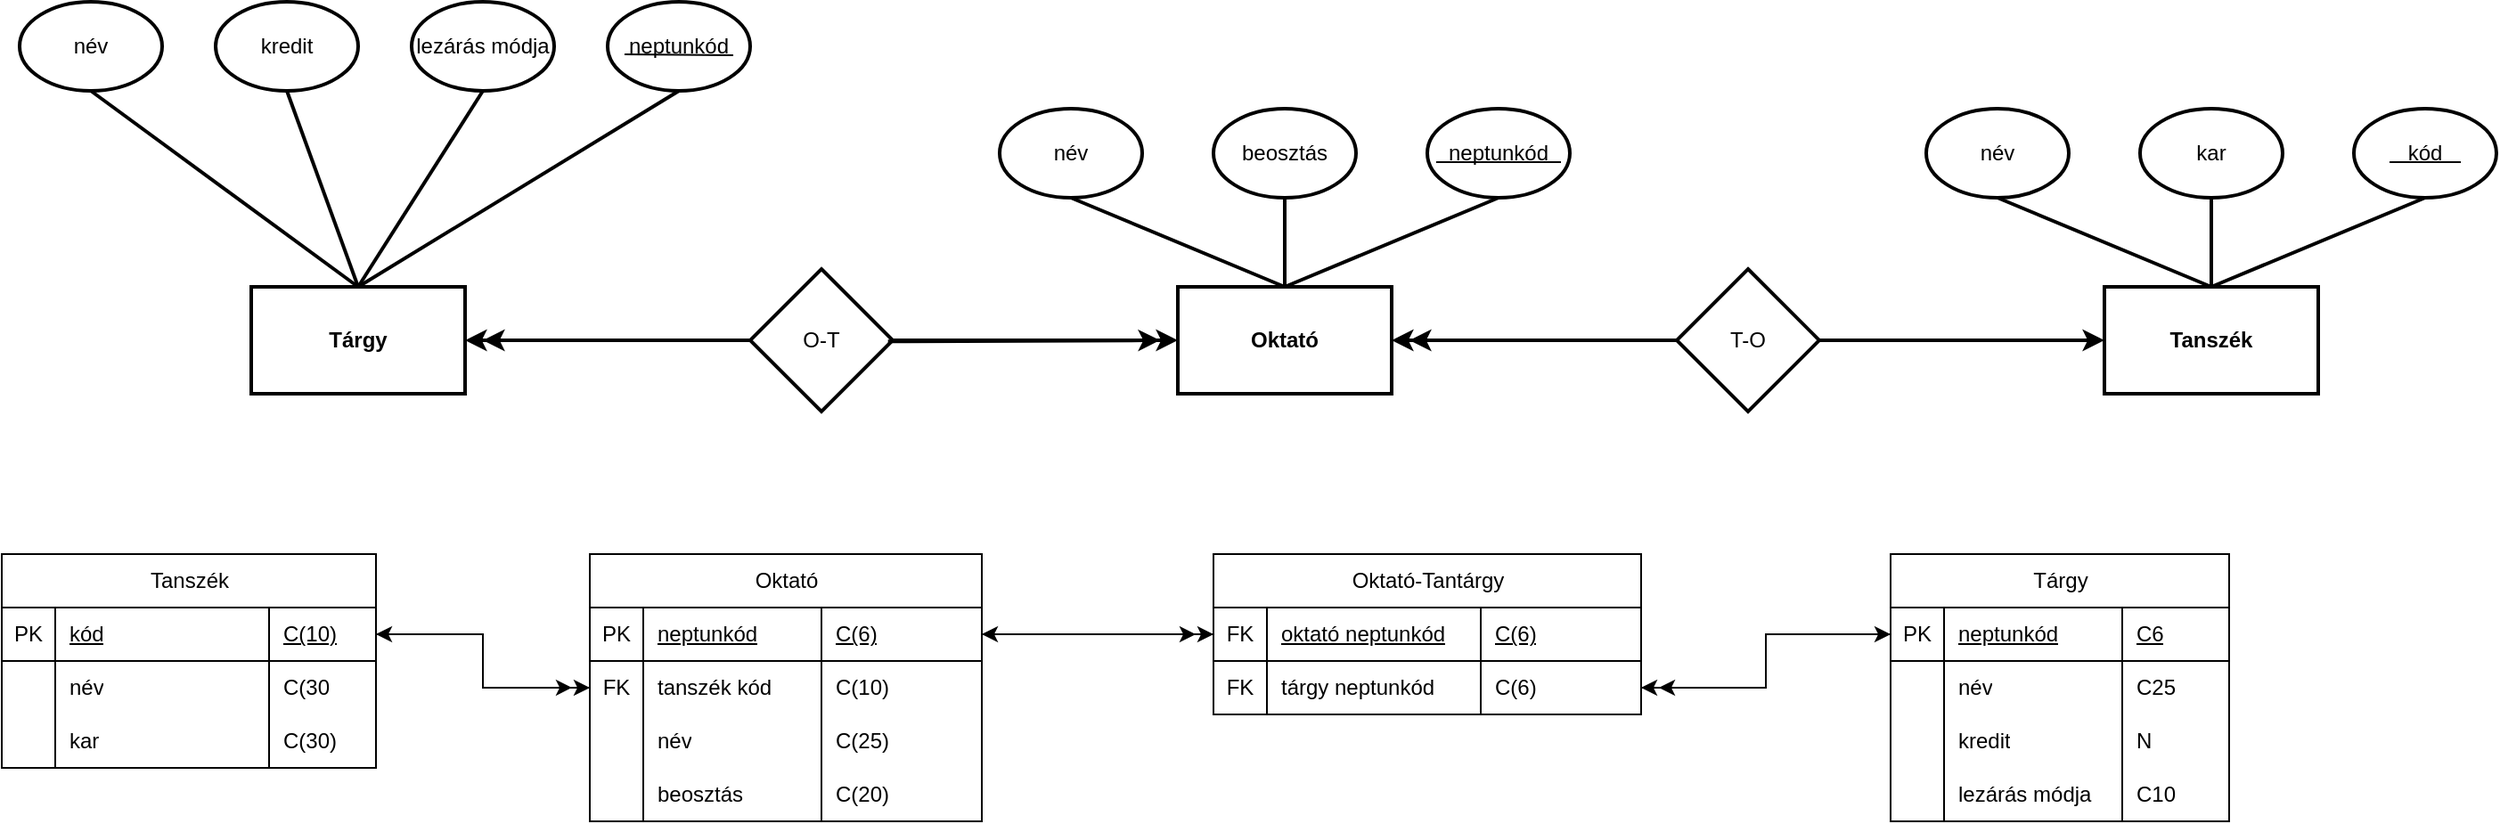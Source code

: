 <mxfile version="26.0.16">
  <diagram name="1 oldal" id="ZShEVYSggVwDgCzQGG8v">
    <mxGraphModel dx="1867" dy="733" grid="1" gridSize="10" guides="1" tooltips="1" connect="1" arrows="1" fold="1" page="1" pageScale="1" pageWidth="827" pageHeight="1169" math="0" shadow="0">
      <root>
        <mxCell id="0" />
        <mxCell id="1" parent="0" />
        <mxCell id="MUxJ0XAjLuJ8rZBi2vbJ-1" value="&lt;b&gt;Oktató&lt;/b&gt;" style="rounded=0;whiteSpace=wrap;html=1;strokeWidth=2;" parent="1" vertex="1">
          <mxGeometry x="340" y="260" width="120" height="60" as="geometry" />
        </mxCell>
        <mxCell id="MUxJ0XAjLuJ8rZBi2vbJ-2" value="név" style="ellipse;whiteSpace=wrap;html=1;strokeWidth=2;" parent="1" vertex="1">
          <mxGeometry x="240" y="160" width="80" height="50" as="geometry" />
        </mxCell>
        <mxCell id="MUxJ0XAjLuJ8rZBi2vbJ-3" value="beosztás" style="ellipse;whiteSpace=wrap;html=1;strokeWidth=2;" parent="1" vertex="1">
          <mxGeometry x="360" y="160" width="80" height="50" as="geometry" />
        </mxCell>
        <mxCell id="MUxJ0XAjLuJ8rZBi2vbJ-4" value="neptunkód" style="ellipse;whiteSpace=wrap;html=1;strokeWidth=2;" parent="1" vertex="1">
          <mxGeometry x="480" y="160" width="80" height="50" as="geometry" />
        </mxCell>
        <mxCell id="MUxJ0XAjLuJ8rZBi2vbJ-5" value="" style="endArrow=none;html=1;rounded=0;strokeWidth=2;exitX=0.5;exitY=1;exitDx=0;exitDy=0;entryX=0.5;entryY=0;entryDx=0;entryDy=0;" parent="1" source="MUxJ0XAjLuJ8rZBi2vbJ-2" target="MUxJ0XAjLuJ8rZBi2vbJ-1" edge="1">
          <mxGeometry width="50" height="50" relative="1" as="geometry">
            <mxPoint x="380" y="310" as="sourcePoint" />
            <mxPoint x="430" y="260" as="targetPoint" />
          </mxGeometry>
        </mxCell>
        <mxCell id="MUxJ0XAjLuJ8rZBi2vbJ-6" value="" style="endArrow=none;html=1;rounded=0;strokeWidth=2;exitX=0.5;exitY=1;exitDx=0;exitDy=0;entryX=0.5;entryY=0;entryDx=0;entryDy=0;" parent="1" source="MUxJ0XAjLuJ8rZBi2vbJ-3" target="MUxJ0XAjLuJ8rZBi2vbJ-1" edge="1">
          <mxGeometry width="50" height="50" relative="1" as="geometry">
            <mxPoint x="380" y="310" as="sourcePoint" />
            <mxPoint x="430" y="260" as="targetPoint" />
          </mxGeometry>
        </mxCell>
        <mxCell id="MUxJ0XAjLuJ8rZBi2vbJ-7" value="" style="endArrow=none;html=1;rounded=0;strokeWidth=2;entryX=0.5;entryY=1;entryDx=0;entryDy=0;exitX=0.5;exitY=0;exitDx=0;exitDy=0;" parent="1" source="MUxJ0XAjLuJ8rZBi2vbJ-1" target="MUxJ0XAjLuJ8rZBi2vbJ-4" edge="1">
          <mxGeometry width="50" height="50" relative="1" as="geometry">
            <mxPoint x="380" y="310" as="sourcePoint" />
            <mxPoint x="430" y="260" as="targetPoint" />
          </mxGeometry>
        </mxCell>
        <mxCell id="MUxJ0XAjLuJ8rZBi2vbJ-8" value="&lt;b&gt;Tanszék&lt;/b&gt;" style="rounded=0;whiteSpace=wrap;html=1;strokeWidth=2;" parent="1" vertex="1">
          <mxGeometry x="860" y="260" width="120" height="60" as="geometry" />
        </mxCell>
        <mxCell id="MUxJ0XAjLuJ8rZBi2vbJ-9" value="T-O" style="rhombus;whiteSpace=wrap;html=1;strokeWidth=2;" parent="1" vertex="1">
          <mxGeometry x="620" y="250" width="80" height="80" as="geometry" />
        </mxCell>
        <mxCell id="MUxJ0XAjLuJ8rZBi2vbJ-10" value="" style="endArrow=classic;html=1;rounded=0;strokeWidth=2;exitX=0;exitY=0.5;exitDx=0;exitDy=0;entryX=1;entryY=0.5;entryDx=0;entryDy=0;" parent="1" source="MUxJ0XAjLuJ8rZBi2vbJ-9" target="MUxJ0XAjLuJ8rZBi2vbJ-1" edge="1">
          <mxGeometry width="50" height="50" relative="1" as="geometry">
            <mxPoint x="580" y="240" as="sourcePoint" />
            <mxPoint x="630" y="190" as="targetPoint" />
          </mxGeometry>
        </mxCell>
        <mxCell id="MUxJ0XAjLuJ8rZBi2vbJ-12" value="" style="endArrow=classic;html=1;rounded=0;strokeWidth=2;exitX=1;exitY=0.5;exitDx=0;exitDy=0;entryX=0;entryY=0.5;entryDx=0;entryDy=0;" parent="1" source="MUxJ0XAjLuJ8rZBi2vbJ-9" target="MUxJ0XAjLuJ8rZBi2vbJ-8" edge="1">
          <mxGeometry width="50" height="50" relative="1" as="geometry">
            <mxPoint x="740" y="290" as="sourcePoint" />
            <mxPoint x="790" y="240" as="targetPoint" />
          </mxGeometry>
        </mxCell>
        <mxCell id="MUxJ0XAjLuJ8rZBi2vbJ-14" value="név" style="ellipse;whiteSpace=wrap;html=1;strokeWidth=2;" parent="1" vertex="1">
          <mxGeometry x="760" y="160" width="80" height="50" as="geometry" />
        </mxCell>
        <mxCell id="MUxJ0XAjLuJ8rZBi2vbJ-15" value="kód" style="ellipse;whiteSpace=wrap;html=1;strokeWidth=2;" parent="1" vertex="1">
          <mxGeometry x="1000" y="160" width="80" height="50" as="geometry" />
        </mxCell>
        <mxCell id="MUxJ0XAjLuJ8rZBi2vbJ-16" value="kar" style="ellipse;whiteSpace=wrap;html=1;strokeWidth=2;" parent="1" vertex="1">
          <mxGeometry x="880" y="160" width="80" height="50" as="geometry" />
        </mxCell>
        <mxCell id="MUxJ0XAjLuJ8rZBi2vbJ-17" value="" style="endArrow=none;html=1;rounded=0;strokeWidth=2;exitX=0.5;exitY=1;exitDx=0;exitDy=0;entryX=0.5;entryY=0;entryDx=0;entryDy=0;" parent="1" source="MUxJ0XAjLuJ8rZBi2vbJ-14" target="MUxJ0XAjLuJ8rZBi2vbJ-8" edge="1">
          <mxGeometry width="50" height="50" relative="1" as="geometry">
            <mxPoint x="810" y="330" as="sourcePoint" />
            <mxPoint x="860" y="280" as="targetPoint" />
          </mxGeometry>
        </mxCell>
        <mxCell id="MUxJ0XAjLuJ8rZBi2vbJ-18" value="" style="endArrow=none;html=1;rounded=0;strokeWidth=2;exitX=0.5;exitY=1;exitDx=0;exitDy=0;entryX=0.5;entryY=0;entryDx=0;entryDy=0;" parent="1" source="MUxJ0XAjLuJ8rZBi2vbJ-16" target="MUxJ0XAjLuJ8rZBi2vbJ-8" edge="1">
          <mxGeometry width="50" height="50" relative="1" as="geometry">
            <mxPoint x="810" y="330" as="sourcePoint" />
            <mxPoint x="860" y="280" as="targetPoint" />
          </mxGeometry>
        </mxCell>
        <mxCell id="MUxJ0XAjLuJ8rZBi2vbJ-19" value="" style="endArrow=none;html=1;rounded=0;strokeWidth=2;exitX=0.5;exitY=1;exitDx=0;exitDy=0;entryX=0.5;entryY=0;entryDx=0;entryDy=0;" parent="1" source="MUxJ0XAjLuJ8rZBi2vbJ-15" target="MUxJ0XAjLuJ8rZBi2vbJ-8" edge="1">
          <mxGeometry width="50" height="50" relative="1" as="geometry">
            <mxPoint x="810" y="330" as="sourcePoint" />
            <mxPoint x="860" y="280" as="targetPoint" />
          </mxGeometry>
        </mxCell>
        <mxCell id="MUxJ0XAjLuJ8rZBi2vbJ-20" value="" style="endArrow=none;html=1;rounded=0;strokeWidth=1;" parent="1" edge="1">
          <mxGeometry width="50" height="50" relative="1" as="geometry">
            <mxPoint x="485" y="190" as="sourcePoint" />
            <mxPoint x="555" y="190" as="targetPoint" />
          </mxGeometry>
        </mxCell>
        <mxCell id="MUxJ0XAjLuJ8rZBi2vbJ-21" value="" style="endArrow=none;html=1;rounded=0;" parent="1" edge="1">
          <mxGeometry width="50" height="50" relative="1" as="geometry">
            <mxPoint x="1020" y="190" as="sourcePoint" />
            <mxPoint x="1060" y="190" as="targetPoint" />
            <Array as="points">
              <mxPoint x="1040" y="190" />
            </Array>
          </mxGeometry>
        </mxCell>
        <mxCell id="MUxJ0XAjLuJ8rZBi2vbJ-22" value="&lt;b&gt;Tárgy&lt;/b&gt;" style="rounded=0;whiteSpace=wrap;html=1;strokeWidth=2;" parent="1" vertex="1">
          <mxGeometry x="-180" y="260" width="120" height="60" as="geometry" />
        </mxCell>
        <mxCell id="MUxJ0XAjLuJ8rZBi2vbJ-23" value="O-T" style="rhombus;whiteSpace=wrap;html=1;strokeWidth=2;" parent="1" vertex="1">
          <mxGeometry x="100" y="250" width="80" height="80" as="geometry" />
        </mxCell>
        <mxCell id="MUxJ0XAjLuJ8rZBi2vbJ-24" value="" style="endArrow=classic;html=1;rounded=0;strokeWidth=2;entryX=0;entryY=0.5;entryDx=0;entryDy=0;" parent="1" target="MUxJ0XAjLuJ8rZBi2vbJ-1" edge="1">
          <mxGeometry width="50" height="50" relative="1" as="geometry">
            <mxPoint x="180" y="290" as="sourcePoint" />
            <mxPoint x="160" y="240" as="targetPoint" />
          </mxGeometry>
        </mxCell>
        <mxCell id="MUxJ0XAjLuJ8rZBi2vbJ-25" value="" style="endArrow=classic;html=1;rounded=0;strokeWidth=2;entryX=1;entryY=0.5;entryDx=0;entryDy=0;" parent="1" target="MUxJ0XAjLuJ8rZBi2vbJ-22" edge="1">
          <mxGeometry width="50" height="50" relative="1" as="geometry">
            <mxPoint x="100" y="290" as="sourcePoint" />
            <mxPoint x="160" y="240" as="targetPoint" />
          </mxGeometry>
        </mxCell>
        <mxCell id="MUxJ0XAjLuJ8rZBi2vbJ-26" value="" style="endArrow=classic;html=1;rounded=0;strokeWidth=2;" parent="1" edge="1">
          <mxGeometry width="50" height="50" relative="1" as="geometry">
            <mxPoint x="100" y="290" as="sourcePoint" />
            <mxPoint x="-50" y="290" as="targetPoint" />
          </mxGeometry>
        </mxCell>
        <mxCell id="MUxJ0XAjLuJ8rZBi2vbJ-27" value="kredit" style="ellipse;whiteSpace=wrap;html=1;strokeWidth=2;" parent="1" vertex="1">
          <mxGeometry x="-200" y="100" width="80" height="50" as="geometry" />
        </mxCell>
        <mxCell id="MUxJ0XAjLuJ8rZBi2vbJ-28" value="lezárás módja" style="ellipse;whiteSpace=wrap;html=1;strokeWidth=2;" parent="1" vertex="1">
          <mxGeometry x="-90" y="100" width="80" height="50" as="geometry" />
        </mxCell>
        <mxCell id="MUxJ0XAjLuJ8rZBi2vbJ-29" value="neptunkód" style="ellipse;whiteSpace=wrap;html=1;strokeWidth=2;" parent="1" vertex="1">
          <mxGeometry x="20" y="100" width="80" height="50" as="geometry" />
        </mxCell>
        <mxCell id="MUxJ0XAjLuJ8rZBi2vbJ-30" value="név" style="ellipse;whiteSpace=wrap;html=1;strokeWidth=2;" parent="1" vertex="1">
          <mxGeometry x="-310" y="100" width="80" height="50" as="geometry" />
        </mxCell>
        <mxCell id="MUxJ0XAjLuJ8rZBi2vbJ-31" value="" style="endArrow=none;html=1;rounded=0;strokeWidth=2;exitX=0.5;exitY=1;exitDx=0;exitDy=0;entryX=0.5;entryY=0;entryDx=0;entryDy=0;" parent="1" source="MUxJ0XAjLuJ8rZBi2vbJ-30" target="MUxJ0XAjLuJ8rZBi2vbJ-22" edge="1">
          <mxGeometry width="50" height="50" relative="1" as="geometry">
            <mxPoint x="-80" y="210" as="sourcePoint" />
            <mxPoint x="-30" y="160" as="targetPoint" />
          </mxGeometry>
        </mxCell>
        <mxCell id="MUxJ0XAjLuJ8rZBi2vbJ-32" value="" style="endArrow=none;html=1;rounded=0;exitX=0.5;exitY=1;exitDx=0;exitDy=0;entryX=0.5;entryY=0;entryDx=0;entryDy=0;strokeWidth=2;" parent="1" source="MUxJ0XAjLuJ8rZBi2vbJ-27" target="MUxJ0XAjLuJ8rZBi2vbJ-22" edge="1">
          <mxGeometry width="50" height="50" relative="1" as="geometry">
            <mxPoint x="-80" y="210" as="sourcePoint" />
            <mxPoint x="-30" y="160" as="targetPoint" />
          </mxGeometry>
        </mxCell>
        <mxCell id="MUxJ0XAjLuJ8rZBi2vbJ-33" value="" style="endArrow=none;html=1;rounded=0;strokeWidth=2;entryX=0.5;entryY=1;entryDx=0;entryDy=0;exitX=0.5;exitY=0;exitDx=0;exitDy=0;" parent="1" source="MUxJ0XAjLuJ8rZBi2vbJ-22" target="MUxJ0XAjLuJ8rZBi2vbJ-28" edge="1">
          <mxGeometry width="50" height="50" relative="1" as="geometry">
            <mxPoint x="-80" y="210" as="sourcePoint" />
            <mxPoint x="-30" y="160" as="targetPoint" />
          </mxGeometry>
        </mxCell>
        <mxCell id="MUxJ0XAjLuJ8rZBi2vbJ-34" value="" style="endArrow=none;html=1;rounded=0;strokeWidth=2;entryX=0.5;entryY=1;entryDx=0;entryDy=0;exitX=0.5;exitY=0;exitDx=0;exitDy=0;" parent="1" source="MUxJ0XAjLuJ8rZBi2vbJ-22" target="MUxJ0XAjLuJ8rZBi2vbJ-29" edge="1">
          <mxGeometry width="50" height="50" relative="1" as="geometry">
            <mxPoint x="-80" y="210" as="sourcePoint" />
            <mxPoint x="-30" y="160" as="targetPoint" />
          </mxGeometry>
        </mxCell>
        <mxCell id="MUxJ0XAjLuJ8rZBi2vbJ-35" value="" style="endArrow=none;html=1;rounded=0;exitX=0.05;exitY=0.59;exitDx=0;exitDy=0;exitPerimeter=0;" parent="1" edge="1">
          <mxGeometry width="50" height="50" relative="1" as="geometry">
            <mxPoint x="29.5" y="129.5" as="sourcePoint" />
            <mxPoint x="90.5" y="130" as="targetPoint" />
          </mxGeometry>
        </mxCell>
        <mxCell id="MUxJ0XAjLuJ8rZBi2vbJ-36" value="" style="endArrow=classic;html=1;rounded=0;strokeWidth=2;exitX=0;exitY=0.5;exitDx=0;exitDy=0;" parent="1" source="MUxJ0XAjLuJ8rZBi2vbJ-9" edge="1">
          <mxGeometry width="50" height="50" relative="1" as="geometry">
            <mxPoint x="650" y="310" as="sourcePoint" />
            <mxPoint x="470" y="290" as="targetPoint" />
          </mxGeometry>
        </mxCell>
        <mxCell id="MUxJ0XAjLuJ8rZBi2vbJ-37" value="" style="endArrow=classic;html=1;rounded=0;strokeWidth=2;exitX=0.967;exitY=0.508;exitDx=0;exitDy=0;exitPerimeter=0;" parent="1" source="MUxJ0XAjLuJ8rZBi2vbJ-23" edge="1">
          <mxGeometry width="50" height="50" relative="1" as="geometry">
            <mxPoint x="220" y="310" as="sourcePoint" />
            <mxPoint x="330" y="290" as="targetPoint" />
          </mxGeometry>
        </mxCell>
        <mxCell id="YpFzY2WpVBbdypFMhKfj-68" value="&lt;span style=&quot;font-weight: normal;&quot;&gt;Tárgy&lt;/span&gt;" style="shape=table;startSize=30;container=1;collapsible=1;childLayout=tableLayout;fixedRows=1;rowLines=0;fontStyle=1;align=center;resizeLast=1;html=1;resizeLastRow=0;treeFolding=0;right=1;absoluteArcSize=0;labelBorderColor=none;strokeWidth=1;" vertex="1" parent="1">
          <mxGeometry x="740" y="410" width="190" height="150" as="geometry" />
        </mxCell>
        <mxCell id="YpFzY2WpVBbdypFMhKfj-69" value="" style="shape=tableRow;horizontal=0;startSize=0;swimlaneHead=0;swimlaneBody=0;fillColor=none;collapsible=0;dropTarget=0;points=[[0,0.5],[1,0.5]];portConstraint=eastwest;top=0;left=0;right=0;bottom=1;labelBorderColor=none;" vertex="1" parent="YpFzY2WpVBbdypFMhKfj-68">
          <mxGeometry y="30" width="190" height="30" as="geometry" />
        </mxCell>
        <mxCell id="YpFzY2WpVBbdypFMhKfj-70" value="&lt;span style=&quot;font-weight: normal;&quot;&gt;PK&lt;/span&gt;" style="shape=partialRectangle;connectable=0;fillColor=none;top=0;left=0;bottom=0;right=0;fontStyle=1;overflow=hidden;whiteSpace=wrap;html=1;labelBorderColor=none;" vertex="1" parent="YpFzY2WpVBbdypFMhKfj-69">
          <mxGeometry width="30" height="30" as="geometry">
            <mxRectangle width="30" height="30" as="alternateBounds" />
          </mxGeometry>
        </mxCell>
        <mxCell id="YpFzY2WpVBbdypFMhKfj-71" value="&lt;span style=&quot;font-weight: normal;&quot;&gt;neptunkód&lt;/span&gt;" style="shape=partialRectangle;connectable=0;fillColor=none;top=0;left=0;bottom=0;right=0;align=left;spacingLeft=6;fontStyle=5;overflow=hidden;whiteSpace=wrap;html=1;labelBorderColor=none;" vertex="1" parent="YpFzY2WpVBbdypFMhKfj-69">
          <mxGeometry x="30" width="100" height="30" as="geometry">
            <mxRectangle width="100" height="30" as="alternateBounds" />
          </mxGeometry>
        </mxCell>
        <mxCell id="YpFzY2WpVBbdypFMhKfj-175" value="&lt;span style=&quot;font-weight: normal;&quot;&gt;C6&lt;/span&gt;" style="shape=partialRectangle;connectable=0;fillColor=none;top=0;left=0;bottom=0;right=0;align=left;spacingLeft=6;fontStyle=5;overflow=hidden;whiteSpace=wrap;html=1;labelBorderColor=none;" vertex="1" parent="YpFzY2WpVBbdypFMhKfj-69">
          <mxGeometry x="130" width="60" height="30" as="geometry">
            <mxRectangle width="60" height="30" as="alternateBounds" />
          </mxGeometry>
        </mxCell>
        <mxCell id="YpFzY2WpVBbdypFMhKfj-72" value="" style="shape=tableRow;horizontal=0;startSize=0;swimlaneHead=0;swimlaneBody=0;fillColor=none;collapsible=0;dropTarget=0;points=[[0,0.5],[1,0.5]];portConstraint=eastwest;top=0;left=0;right=0;bottom=0;rounded=1;labelBorderColor=none;" vertex="1" parent="YpFzY2WpVBbdypFMhKfj-68">
          <mxGeometry y="60" width="190" height="30" as="geometry" />
        </mxCell>
        <mxCell id="YpFzY2WpVBbdypFMhKfj-73" value="" style="shape=partialRectangle;connectable=0;fillColor=none;top=0;left=0;bottom=0;right=0;editable=1;overflow=hidden;whiteSpace=wrap;html=1;labelBorderColor=none;" vertex="1" parent="YpFzY2WpVBbdypFMhKfj-72">
          <mxGeometry width="30" height="30" as="geometry">
            <mxRectangle width="30" height="30" as="alternateBounds" />
          </mxGeometry>
        </mxCell>
        <mxCell id="YpFzY2WpVBbdypFMhKfj-74" value="név" style="shape=partialRectangle;connectable=0;fillColor=none;top=0;left=0;bottom=0;right=0;align=left;spacingLeft=6;overflow=hidden;whiteSpace=wrap;html=1;labelBorderColor=none;" vertex="1" parent="YpFzY2WpVBbdypFMhKfj-72">
          <mxGeometry x="30" width="100" height="30" as="geometry">
            <mxRectangle width="100" height="30" as="alternateBounds" />
          </mxGeometry>
        </mxCell>
        <mxCell id="YpFzY2WpVBbdypFMhKfj-176" value="C25" style="shape=partialRectangle;connectable=0;fillColor=none;top=0;left=0;bottom=0;right=0;align=left;spacingLeft=6;overflow=hidden;whiteSpace=wrap;html=1;labelBorderColor=none;" vertex="1" parent="YpFzY2WpVBbdypFMhKfj-72">
          <mxGeometry x="130" width="60" height="30" as="geometry">
            <mxRectangle width="60" height="30" as="alternateBounds" />
          </mxGeometry>
        </mxCell>
        <mxCell id="YpFzY2WpVBbdypFMhKfj-75" value="" style="shape=tableRow;horizontal=0;startSize=0;swimlaneHead=0;swimlaneBody=0;fillColor=none;collapsible=0;dropTarget=0;points=[[0,0.5],[1,0.5]];portConstraint=eastwest;top=0;left=0;right=0;bottom=0;labelBorderColor=none;" vertex="1" parent="YpFzY2WpVBbdypFMhKfj-68">
          <mxGeometry y="90" width="190" height="30" as="geometry" />
        </mxCell>
        <mxCell id="YpFzY2WpVBbdypFMhKfj-76" value="" style="shape=partialRectangle;connectable=0;fillColor=none;top=0;left=0;bottom=0;right=0;editable=1;overflow=hidden;whiteSpace=wrap;html=1;labelBorderColor=none;" vertex="1" parent="YpFzY2WpVBbdypFMhKfj-75">
          <mxGeometry width="30" height="30" as="geometry">
            <mxRectangle width="30" height="30" as="alternateBounds" />
          </mxGeometry>
        </mxCell>
        <mxCell id="YpFzY2WpVBbdypFMhKfj-77" value="kredit" style="shape=partialRectangle;connectable=0;fillColor=none;top=0;left=0;bottom=0;right=0;align=left;spacingLeft=6;overflow=hidden;whiteSpace=wrap;html=1;labelBorderColor=none;" vertex="1" parent="YpFzY2WpVBbdypFMhKfj-75">
          <mxGeometry x="30" width="100" height="30" as="geometry">
            <mxRectangle width="100" height="30" as="alternateBounds" />
          </mxGeometry>
        </mxCell>
        <mxCell id="YpFzY2WpVBbdypFMhKfj-177" value="N" style="shape=partialRectangle;connectable=0;fillColor=none;top=0;left=0;bottom=0;right=0;align=left;spacingLeft=6;overflow=hidden;whiteSpace=wrap;html=1;labelBorderColor=none;" vertex="1" parent="YpFzY2WpVBbdypFMhKfj-75">
          <mxGeometry x="130" width="60" height="30" as="geometry">
            <mxRectangle width="60" height="30" as="alternateBounds" />
          </mxGeometry>
        </mxCell>
        <mxCell id="YpFzY2WpVBbdypFMhKfj-78" value="" style="shape=tableRow;horizontal=0;startSize=0;swimlaneHead=0;swimlaneBody=0;fillColor=none;collapsible=0;dropTarget=0;points=[[0,0.5],[1,0.5]];portConstraint=eastwest;top=0;left=0;right=0;bottom=0;labelBorderColor=none;" vertex="1" parent="YpFzY2WpVBbdypFMhKfj-68">
          <mxGeometry y="120" width="190" height="30" as="geometry" />
        </mxCell>
        <mxCell id="YpFzY2WpVBbdypFMhKfj-79" value="" style="shape=partialRectangle;connectable=0;fillColor=none;top=0;left=0;bottom=0;right=0;editable=1;overflow=hidden;whiteSpace=wrap;html=1;labelBorderColor=none;" vertex="1" parent="YpFzY2WpVBbdypFMhKfj-78">
          <mxGeometry width="30" height="30" as="geometry">
            <mxRectangle width="30" height="30" as="alternateBounds" />
          </mxGeometry>
        </mxCell>
        <mxCell id="YpFzY2WpVBbdypFMhKfj-80" value="lezárás módja" style="shape=partialRectangle;connectable=0;fillColor=none;top=0;left=0;bottom=0;right=0;align=left;spacingLeft=6;overflow=hidden;whiteSpace=wrap;html=1;labelBorderColor=none;" vertex="1" parent="YpFzY2WpVBbdypFMhKfj-78">
          <mxGeometry x="30" width="100" height="30" as="geometry">
            <mxRectangle width="100" height="30" as="alternateBounds" />
          </mxGeometry>
        </mxCell>
        <mxCell id="YpFzY2WpVBbdypFMhKfj-178" value="C10" style="shape=partialRectangle;connectable=0;fillColor=none;top=0;left=0;bottom=0;right=0;align=left;spacingLeft=6;overflow=hidden;whiteSpace=wrap;html=1;labelBorderColor=none;" vertex="1" parent="YpFzY2WpVBbdypFMhKfj-78">
          <mxGeometry x="130" width="60" height="30" as="geometry">
            <mxRectangle width="60" height="30" as="alternateBounds" />
          </mxGeometry>
        </mxCell>
        <mxCell id="YpFzY2WpVBbdypFMhKfj-135" value="&lt;span style=&quot;font-weight: normal;&quot;&gt;Tanszék&lt;/span&gt;" style="shape=table;startSize=30;container=1;collapsible=1;childLayout=tableLayout;fixedRows=1;rowLines=0;fontStyle=1;align=center;resizeLast=1;html=1;strokeColor=default;verticalAlign=middle;fontFamily=Helvetica;fontSize=12;fontColor=default;fillColor=default;strokeWidth=1;" vertex="1" parent="1">
          <mxGeometry x="-320" y="410" width="210" height="120" as="geometry" />
        </mxCell>
        <mxCell id="YpFzY2WpVBbdypFMhKfj-136" value="" style="shape=tableRow;horizontal=0;startSize=0;swimlaneHead=0;swimlaneBody=0;fillColor=none;collapsible=0;dropTarget=0;points=[[0,0.5],[1,0.5]];portConstraint=eastwest;top=0;left=0;right=0;bottom=1;strokeColor=default;align=center;verticalAlign=middle;fontFamily=Helvetica;fontSize=12;fontColor=default;fontStyle=1;" vertex="1" parent="YpFzY2WpVBbdypFMhKfj-135">
          <mxGeometry y="30" width="210" height="30" as="geometry" />
        </mxCell>
        <mxCell id="YpFzY2WpVBbdypFMhKfj-137" value="&lt;span style=&quot;font-weight: normal;&quot;&gt;PK&lt;/span&gt;" style="shape=partialRectangle;connectable=0;fillColor=none;top=0;left=0;bottom=0;right=0;fontStyle=1;overflow=hidden;whiteSpace=wrap;html=1;strokeColor=default;align=center;verticalAlign=middle;fontFamily=Helvetica;fontSize=12;fontColor=default;" vertex="1" parent="YpFzY2WpVBbdypFMhKfj-136">
          <mxGeometry width="30" height="30" as="geometry">
            <mxRectangle width="30" height="30" as="alternateBounds" />
          </mxGeometry>
        </mxCell>
        <mxCell id="YpFzY2WpVBbdypFMhKfj-138" value="&lt;span style=&quot;font-weight: normal;&quot;&gt;kód&lt;/span&gt;" style="shape=partialRectangle;connectable=0;fillColor=none;top=0;left=0;bottom=0;right=0;align=left;spacingLeft=6;fontStyle=5;overflow=hidden;whiteSpace=wrap;html=1;strokeColor=default;verticalAlign=middle;fontFamily=Helvetica;fontSize=12;fontColor=default;" vertex="1" parent="YpFzY2WpVBbdypFMhKfj-136">
          <mxGeometry x="30" width="120" height="30" as="geometry">
            <mxRectangle width="120" height="30" as="alternateBounds" />
          </mxGeometry>
        </mxCell>
        <mxCell id="YpFzY2WpVBbdypFMhKfj-187" value="&lt;span style=&quot;font-weight: normal;&quot;&gt;C(10)&lt;/span&gt;" style="shape=partialRectangle;connectable=0;fillColor=none;top=0;left=0;bottom=0;right=0;align=left;spacingLeft=6;fontStyle=5;overflow=hidden;whiteSpace=wrap;html=1;strokeColor=default;verticalAlign=middle;fontFamily=Helvetica;fontSize=12;fontColor=default;" vertex="1" parent="YpFzY2WpVBbdypFMhKfj-136">
          <mxGeometry x="150" width="60" height="30" as="geometry">
            <mxRectangle width="60" height="30" as="alternateBounds" />
          </mxGeometry>
        </mxCell>
        <mxCell id="YpFzY2WpVBbdypFMhKfj-139" value="" style="shape=tableRow;horizontal=0;startSize=0;swimlaneHead=0;swimlaneBody=0;fillColor=none;collapsible=0;dropTarget=0;points=[[0,0.5],[1,0.5]];portConstraint=eastwest;top=0;left=0;right=0;bottom=0;strokeColor=default;align=center;verticalAlign=middle;fontFamily=Helvetica;fontSize=12;fontColor=default;fontStyle=1;" vertex="1" parent="YpFzY2WpVBbdypFMhKfj-135">
          <mxGeometry y="60" width="210" height="30" as="geometry" />
        </mxCell>
        <mxCell id="YpFzY2WpVBbdypFMhKfj-140" value="" style="shape=partialRectangle;connectable=0;fillColor=none;top=0;left=0;bottom=0;right=0;editable=1;overflow=hidden;whiteSpace=wrap;html=1;strokeColor=default;align=center;verticalAlign=middle;fontFamily=Helvetica;fontSize=12;fontColor=default;fontStyle=1;" vertex="1" parent="YpFzY2WpVBbdypFMhKfj-139">
          <mxGeometry width="30" height="30" as="geometry">
            <mxRectangle width="30" height="30" as="alternateBounds" />
          </mxGeometry>
        </mxCell>
        <mxCell id="YpFzY2WpVBbdypFMhKfj-141" value="&lt;span style=&quot;font-weight: 400;&quot;&gt;név&lt;/span&gt;" style="shape=partialRectangle;connectable=0;fillColor=none;top=0;left=0;bottom=0;right=0;align=left;spacingLeft=6;overflow=hidden;whiteSpace=wrap;html=1;strokeColor=default;verticalAlign=middle;fontFamily=Helvetica;fontSize=12;fontColor=default;fontStyle=1;" vertex="1" parent="YpFzY2WpVBbdypFMhKfj-139">
          <mxGeometry x="30" width="120" height="30" as="geometry">
            <mxRectangle width="120" height="30" as="alternateBounds" />
          </mxGeometry>
        </mxCell>
        <mxCell id="YpFzY2WpVBbdypFMhKfj-188" value="&lt;span style=&quot;font-weight: normal;&quot;&gt;C(30&lt;/span&gt;" style="shape=partialRectangle;connectable=0;fillColor=none;top=0;left=0;bottom=0;right=0;align=left;spacingLeft=6;overflow=hidden;whiteSpace=wrap;html=1;strokeColor=default;verticalAlign=middle;fontFamily=Helvetica;fontSize=12;fontColor=default;fontStyle=1;" vertex="1" parent="YpFzY2WpVBbdypFMhKfj-139">
          <mxGeometry x="150" width="60" height="30" as="geometry">
            <mxRectangle width="60" height="30" as="alternateBounds" />
          </mxGeometry>
        </mxCell>
        <mxCell id="YpFzY2WpVBbdypFMhKfj-203" style="shape=tableRow;horizontal=0;startSize=0;swimlaneHead=0;swimlaneBody=0;fillColor=none;collapsible=0;dropTarget=0;points=[[0,0.5],[1,0.5]];portConstraint=eastwest;top=0;left=0;right=0;bottom=0;strokeColor=default;align=center;verticalAlign=middle;fontFamily=Helvetica;fontSize=12;fontColor=default;fontStyle=1;" vertex="1" parent="YpFzY2WpVBbdypFMhKfj-135">
          <mxGeometry y="90" width="210" height="30" as="geometry" />
        </mxCell>
        <mxCell id="YpFzY2WpVBbdypFMhKfj-204" style="shape=partialRectangle;connectable=0;fillColor=none;top=0;left=0;bottom=0;right=0;editable=1;overflow=hidden;whiteSpace=wrap;html=1;strokeColor=default;align=center;verticalAlign=middle;fontFamily=Helvetica;fontSize=12;fontColor=default;fontStyle=1;" vertex="1" parent="YpFzY2WpVBbdypFMhKfj-203">
          <mxGeometry width="30" height="30" as="geometry">
            <mxRectangle width="30" height="30" as="alternateBounds" />
          </mxGeometry>
        </mxCell>
        <mxCell id="YpFzY2WpVBbdypFMhKfj-205" value="&lt;span style=&quot;font-weight: normal;&quot;&gt;kar&lt;/span&gt;" style="shape=partialRectangle;connectable=0;fillColor=none;top=0;left=0;bottom=0;right=0;align=left;spacingLeft=6;overflow=hidden;whiteSpace=wrap;html=1;strokeColor=default;verticalAlign=middle;fontFamily=Helvetica;fontSize=12;fontColor=default;fontStyle=1;" vertex="1" parent="YpFzY2WpVBbdypFMhKfj-203">
          <mxGeometry x="30" width="120" height="30" as="geometry">
            <mxRectangle width="120" height="30" as="alternateBounds" />
          </mxGeometry>
        </mxCell>
        <mxCell id="YpFzY2WpVBbdypFMhKfj-206" value="&lt;span style=&quot;font-weight: 400;&quot;&gt;C(30)&lt;/span&gt;" style="shape=partialRectangle;connectable=0;fillColor=none;top=0;left=0;bottom=0;right=0;align=left;spacingLeft=6;overflow=hidden;whiteSpace=wrap;html=1;strokeColor=default;verticalAlign=middle;fontFamily=Helvetica;fontSize=12;fontColor=default;fontStyle=1;" vertex="1" parent="YpFzY2WpVBbdypFMhKfj-203">
          <mxGeometry x="150" width="60" height="30" as="geometry">
            <mxRectangle width="60" height="30" as="alternateBounds" />
          </mxGeometry>
        </mxCell>
        <mxCell id="YpFzY2WpVBbdypFMhKfj-148" value="&lt;span style=&quot;font-weight: normal;&quot;&gt;Oktató-Tantárgy&lt;/span&gt;" style="shape=table;startSize=30;container=1;collapsible=1;childLayout=tableLayout;fixedRows=1;rowLines=0;fontStyle=1;align=center;resizeLast=1;html=1;strokeColor=default;verticalAlign=middle;fontFamily=Helvetica;fontSize=12;fontColor=default;fillColor=default;strokeWidth=1;" vertex="1" parent="1">
          <mxGeometry x="360" y="410" width="240" height="90" as="geometry" />
        </mxCell>
        <mxCell id="YpFzY2WpVBbdypFMhKfj-149" value="" style="shape=tableRow;horizontal=0;startSize=0;swimlaneHead=0;swimlaneBody=0;fillColor=none;collapsible=0;dropTarget=0;points=[[0,0.5],[1,0.5]];portConstraint=eastwest;top=0;left=0;right=0;bottom=1;strokeColor=default;align=center;verticalAlign=middle;fontFamily=Helvetica;fontSize=12;fontColor=default;fontStyle=1;" vertex="1" parent="YpFzY2WpVBbdypFMhKfj-148">
          <mxGeometry y="30" width="240" height="30" as="geometry" />
        </mxCell>
        <mxCell id="YpFzY2WpVBbdypFMhKfj-150" value="&lt;span style=&quot;font-weight: normal;&quot;&gt;FK&lt;/span&gt;" style="shape=partialRectangle;connectable=0;fillColor=none;top=0;left=0;bottom=0;right=0;fontStyle=1;overflow=hidden;whiteSpace=wrap;html=1;strokeColor=default;align=center;verticalAlign=middle;fontFamily=Helvetica;fontSize=12;fontColor=default;" vertex="1" parent="YpFzY2WpVBbdypFMhKfj-149">
          <mxGeometry width="30" height="30" as="geometry">
            <mxRectangle width="30" height="30" as="alternateBounds" />
          </mxGeometry>
        </mxCell>
        <mxCell id="YpFzY2WpVBbdypFMhKfj-151" value="&lt;span style=&quot;font-weight: normal;&quot;&gt;oktató neptunkód&lt;/span&gt;" style="shape=partialRectangle;connectable=0;fillColor=none;top=0;left=0;bottom=0;right=0;align=left;spacingLeft=6;fontStyle=5;overflow=hidden;whiteSpace=wrap;html=1;strokeColor=default;verticalAlign=middle;fontFamily=Helvetica;fontSize=12;fontColor=default;" vertex="1" parent="YpFzY2WpVBbdypFMhKfj-149">
          <mxGeometry x="30" width="120" height="30" as="geometry">
            <mxRectangle width="120" height="30" as="alternateBounds" />
          </mxGeometry>
        </mxCell>
        <mxCell id="YpFzY2WpVBbdypFMhKfj-183" value="&lt;span style=&quot;font-weight: normal;&quot;&gt;C(6)&lt;/span&gt;" style="shape=partialRectangle;connectable=0;fillColor=none;top=0;left=0;bottom=0;right=0;align=left;spacingLeft=6;fontStyle=5;overflow=hidden;whiteSpace=wrap;html=1;strokeColor=default;verticalAlign=middle;fontFamily=Helvetica;fontSize=12;fontColor=default;" vertex="1" parent="YpFzY2WpVBbdypFMhKfj-149">
          <mxGeometry x="150" width="90" height="30" as="geometry">
            <mxRectangle width="90" height="30" as="alternateBounds" />
          </mxGeometry>
        </mxCell>
        <mxCell id="YpFzY2WpVBbdypFMhKfj-155" value="" style="shape=tableRow;horizontal=0;startSize=0;swimlaneHead=0;swimlaneBody=0;fillColor=none;collapsible=0;dropTarget=0;points=[[0,0.5],[1,0.5]];portConstraint=eastwest;top=0;left=0;right=0;bottom=0;strokeColor=default;align=center;verticalAlign=middle;fontFamily=Helvetica;fontSize=12;fontColor=default;fontStyle=1;" vertex="1" parent="YpFzY2WpVBbdypFMhKfj-148">
          <mxGeometry y="60" width="240" height="30" as="geometry" />
        </mxCell>
        <mxCell id="YpFzY2WpVBbdypFMhKfj-156" value="&lt;span style=&quot;font-weight: normal;&quot;&gt;FK&lt;/span&gt;" style="shape=partialRectangle;connectable=0;fillColor=none;top=0;left=0;bottom=0;right=0;editable=1;overflow=hidden;whiteSpace=wrap;html=1;strokeColor=default;align=center;verticalAlign=middle;fontFamily=Helvetica;fontSize=12;fontColor=default;fontStyle=1;" vertex="1" parent="YpFzY2WpVBbdypFMhKfj-155">
          <mxGeometry width="30" height="30" as="geometry">
            <mxRectangle width="30" height="30" as="alternateBounds" />
          </mxGeometry>
        </mxCell>
        <mxCell id="YpFzY2WpVBbdypFMhKfj-157" value="&lt;span style=&quot;font-weight: normal;&quot;&gt;tárgy neptunkód&lt;/span&gt;" style="shape=partialRectangle;connectable=0;fillColor=none;top=0;left=0;bottom=0;right=0;align=left;spacingLeft=6;overflow=hidden;whiteSpace=wrap;html=1;strokeColor=default;verticalAlign=middle;fontFamily=Helvetica;fontSize=12;fontColor=default;fontStyle=1;" vertex="1" parent="YpFzY2WpVBbdypFMhKfj-155">
          <mxGeometry x="30" width="120" height="30" as="geometry">
            <mxRectangle width="120" height="30" as="alternateBounds" />
          </mxGeometry>
        </mxCell>
        <mxCell id="YpFzY2WpVBbdypFMhKfj-185" value="&lt;span style=&quot;font-weight: normal;&quot;&gt;C(6)&lt;/span&gt;" style="shape=partialRectangle;connectable=0;fillColor=none;top=0;left=0;bottom=0;right=0;align=left;spacingLeft=6;overflow=hidden;whiteSpace=wrap;html=1;strokeColor=default;verticalAlign=middle;fontFamily=Helvetica;fontSize=12;fontColor=default;fontStyle=1;" vertex="1" parent="YpFzY2WpVBbdypFMhKfj-155">
          <mxGeometry x="150" width="90" height="30" as="geometry">
            <mxRectangle width="90" height="30" as="alternateBounds" />
          </mxGeometry>
        </mxCell>
        <mxCell id="YpFzY2WpVBbdypFMhKfj-161" value="&lt;span style=&quot;font-weight: normal;&quot;&gt;Oktató&lt;/span&gt;" style="shape=table;startSize=30;container=1;collapsible=1;childLayout=tableLayout;fixedRows=1;rowLines=0;fontStyle=1;align=center;resizeLast=1;html=1;strokeColor=default;verticalAlign=middle;fontFamily=Helvetica;fontSize=12;fontColor=default;fillColor=default;strokeWidth=1;" vertex="1" parent="1">
          <mxGeometry x="10" y="410" width="220" height="150" as="geometry" />
        </mxCell>
        <mxCell id="YpFzY2WpVBbdypFMhKfj-162" value="" style="shape=tableRow;horizontal=0;startSize=0;swimlaneHead=0;swimlaneBody=0;fillColor=none;collapsible=0;dropTarget=0;points=[[0,0.5],[1,0.5]];portConstraint=eastwest;top=0;left=0;right=0;bottom=1;strokeColor=default;align=center;verticalAlign=middle;fontFamily=Helvetica;fontSize=12;fontColor=default;fontStyle=1;" vertex="1" parent="YpFzY2WpVBbdypFMhKfj-161">
          <mxGeometry y="30" width="220" height="30" as="geometry" />
        </mxCell>
        <mxCell id="YpFzY2WpVBbdypFMhKfj-163" value="&lt;span style=&quot;font-weight: normal;&quot;&gt;PK&lt;/span&gt;" style="shape=partialRectangle;connectable=0;fillColor=none;top=0;left=0;bottom=0;right=0;fontStyle=1;overflow=hidden;whiteSpace=wrap;html=1;strokeColor=default;align=center;verticalAlign=middle;fontFamily=Helvetica;fontSize=12;fontColor=default;" vertex="1" parent="YpFzY2WpVBbdypFMhKfj-162">
          <mxGeometry width="30" height="30" as="geometry">
            <mxRectangle width="30" height="30" as="alternateBounds" />
          </mxGeometry>
        </mxCell>
        <mxCell id="YpFzY2WpVBbdypFMhKfj-164" value="&lt;span style=&quot;font-weight: normal;&quot;&gt;neptunkód&lt;/span&gt;" style="shape=partialRectangle;connectable=0;fillColor=none;top=0;left=0;bottom=0;right=0;align=left;spacingLeft=6;fontStyle=5;overflow=hidden;whiteSpace=wrap;html=1;strokeColor=default;verticalAlign=middle;fontFamily=Helvetica;fontSize=12;fontColor=default;" vertex="1" parent="YpFzY2WpVBbdypFMhKfj-162">
          <mxGeometry x="30" width="100" height="30" as="geometry">
            <mxRectangle width="100" height="30" as="alternateBounds" />
          </mxGeometry>
        </mxCell>
        <mxCell id="YpFzY2WpVBbdypFMhKfj-179" value="&lt;span style=&quot;font-weight: normal;&quot;&gt;C(6)&lt;/span&gt;" style="shape=partialRectangle;connectable=0;fillColor=none;top=0;left=0;bottom=0;right=0;align=left;spacingLeft=6;fontStyle=5;overflow=hidden;whiteSpace=wrap;html=1;strokeColor=default;verticalAlign=middle;fontFamily=Helvetica;fontSize=12;fontColor=default;" vertex="1" parent="YpFzY2WpVBbdypFMhKfj-162">
          <mxGeometry x="130" width="90" height="30" as="geometry">
            <mxRectangle width="90" height="30" as="alternateBounds" />
          </mxGeometry>
        </mxCell>
        <mxCell id="YpFzY2WpVBbdypFMhKfj-165" value="" style="shape=tableRow;horizontal=0;startSize=0;swimlaneHead=0;swimlaneBody=0;fillColor=none;collapsible=0;dropTarget=0;points=[[0,0.5],[1,0.5]];portConstraint=eastwest;top=0;left=0;right=0;bottom=0;strokeColor=default;align=center;verticalAlign=middle;fontFamily=Helvetica;fontSize=12;fontColor=default;fontStyle=1;" vertex="1" parent="YpFzY2WpVBbdypFMhKfj-161">
          <mxGeometry y="60" width="220" height="30" as="geometry" />
        </mxCell>
        <mxCell id="YpFzY2WpVBbdypFMhKfj-166" value="&lt;span style=&quot;font-weight: normal;&quot;&gt;FK&lt;/span&gt;" style="shape=partialRectangle;connectable=0;fillColor=none;top=0;left=0;bottom=0;right=0;editable=1;overflow=hidden;whiteSpace=wrap;html=1;strokeColor=default;align=center;verticalAlign=middle;fontFamily=Helvetica;fontSize=12;fontColor=default;fontStyle=1;" vertex="1" parent="YpFzY2WpVBbdypFMhKfj-165">
          <mxGeometry width="30" height="30" as="geometry">
            <mxRectangle width="30" height="30" as="alternateBounds" />
          </mxGeometry>
        </mxCell>
        <mxCell id="YpFzY2WpVBbdypFMhKfj-167" value="&lt;span style=&quot;font-weight: normal;&quot;&gt;tanszék kód&lt;/span&gt;" style="shape=partialRectangle;connectable=0;fillColor=none;top=0;left=0;bottom=0;right=0;align=left;spacingLeft=6;overflow=hidden;whiteSpace=wrap;html=1;strokeColor=default;verticalAlign=middle;fontFamily=Helvetica;fontSize=12;fontColor=default;fontStyle=1;" vertex="1" parent="YpFzY2WpVBbdypFMhKfj-165">
          <mxGeometry x="30" width="100" height="30" as="geometry">
            <mxRectangle width="100" height="30" as="alternateBounds" />
          </mxGeometry>
        </mxCell>
        <mxCell id="YpFzY2WpVBbdypFMhKfj-180" value="&lt;span style=&quot;font-weight: normal;&quot;&gt;C(10)&lt;/span&gt;" style="shape=partialRectangle;connectable=0;fillColor=none;top=0;left=0;bottom=0;right=0;align=left;spacingLeft=6;overflow=hidden;whiteSpace=wrap;html=1;strokeColor=default;verticalAlign=middle;fontFamily=Helvetica;fontSize=12;fontColor=default;fontStyle=1;" vertex="1" parent="YpFzY2WpVBbdypFMhKfj-165">
          <mxGeometry x="130" width="90" height="30" as="geometry">
            <mxRectangle width="90" height="30" as="alternateBounds" />
          </mxGeometry>
        </mxCell>
        <mxCell id="YpFzY2WpVBbdypFMhKfj-168" value="" style="shape=tableRow;horizontal=0;startSize=0;swimlaneHead=0;swimlaneBody=0;fillColor=none;collapsible=0;dropTarget=0;points=[[0,0.5],[1,0.5]];portConstraint=eastwest;top=0;left=0;right=0;bottom=0;strokeColor=default;align=center;verticalAlign=middle;fontFamily=Helvetica;fontSize=12;fontColor=default;fontStyle=1;" vertex="1" parent="YpFzY2WpVBbdypFMhKfj-161">
          <mxGeometry y="90" width="220" height="30" as="geometry" />
        </mxCell>
        <mxCell id="YpFzY2WpVBbdypFMhKfj-169" value="" style="shape=partialRectangle;connectable=0;fillColor=none;top=0;left=0;bottom=0;right=0;editable=1;overflow=hidden;whiteSpace=wrap;html=1;strokeColor=default;align=center;verticalAlign=middle;fontFamily=Helvetica;fontSize=12;fontColor=default;fontStyle=1;" vertex="1" parent="YpFzY2WpVBbdypFMhKfj-168">
          <mxGeometry width="30" height="30" as="geometry">
            <mxRectangle width="30" height="30" as="alternateBounds" />
          </mxGeometry>
        </mxCell>
        <mxCell id="YpFzY2WpVBbdypFMhKfj-170" value="&lt;span style=&quot;font-weight: normal;&quot;&gt;név&lt;/span&gt;" style="shape=partialRectangle;connectable=0;fillColor=none;top=0;left=0;bottom=0;right=0;align=left;spacingLeft=6;overflow=hidden;whiteSpace=wrap;html=1;strokeColor=default;verticalAlign=middle;fontFamily=Helvetica;fontSize=12;fontColor=default;fontStyle=1;" vertex="1" parent="YpFzY2WpVBbdypFMhKfj-168">
          <mxGeometry x="30" width="100" height="30" as="geometry">
            <mxRectangle width="100" height="30" as="alternateBounds" />
          </mxGeometry>
        </mxCell>
        <mxCell id="YpFzY2WpVBbdypFMhKfj-181" value="&lt;span style=&quot;font-weight: normal;&quot;&gt;C(25)&lt;/span&gt;" style="shape=partialRectangle;connectable=0;fillColor=none;top=0;left=0;bottom=0;right=0;align=left;spacingLeft=6;overflow=hidden;whiteSpace=wrap;html=1;strokeColor=default;verticalAlign=middle;fontFamily=Helvetica;fontSize=12;fontColor=default;fontStyle=1;" vertex="1" parent="YpFzY2WpVBbdypFMhKfj-168">
          <mxGeometry x="130" width="90" height="30" as="geometry">
            <mxRectangle width="90" height="30" as="alternateBounds" />
          </mxGeometry>
        </mxCell>
        <mxCell id="YpFzY2WpVBbdypFMhKfj-171" value="" style="shape=tableRow;horizontal=0;startSize=0;swimlaneHead=0;swimlaneBody=0;fillColor=none;collapsible=0;dropTarget=0;points=[[0,0.5],[1,0.5]];portConstraint=eastwest;top=0;left=0;right=0;bottom=0;strokeColor=default;align=center;verticalAlign=middle;fontFamily=Helvetica;fontSize=12;fontColor=default;fontStyle=1;" vertex="1" parent="YpFzY2WpVBbdypFMhKfj-161">
          <mxGeometry y="120" width="220" height="30" as="geometry" />
        </mxCell>
        <mxCell id="YpFzY2WpVBbdypFMhKfj-172" value="" style="shape=partialRectangle;connectable=0;fillColor=none;top=0;left=0;bottom=0;right=0;editable=1;overflow=hidden;whiteSpace=wrap;html=1;strokeColor=default;align=center;verticalAlign=middle;fontFamily=Helvetica;fontSize=12;fontColor=default;fontStyle=1;" vertex="1" parent="YpFzY2WpVBbdypFMhKfj-171">
          <mxGeometry width="30" height="30" as="geometry">
            <mxRectangle width="30" height="30" as="alternateBounds" />
          </mxGeometry>
        </mxCell>
        <mxCell id="YpFzY2WpVBbdypFMhKfj-173" value="&lt;span style=&quot;font-weight: normal;&quot;&gt;beosztás&lt;/span&gt;" style="shape=partialRectangle;connectable=0;fillColor=none;top=0;left=0;bottom=0;right=0;align=left;spacingLeft=6;overflow=hidden;whiteSpace=wrap;html=1;strokeColor=default;verticalAlign=middle;fontFamily=Helvetica;fontSize=12;fontColor=default;fontStyle=1;" vertex="1" parent="YpFzY2WpVBbdypFMhKfj-171">
          <mxGeometry x="30" width="100" height="30" as="geometry">
            <mxRectangle width="100" height="30" as="alternateBounds" />
          </mxGeometry>
        </mxCell>
        <mxCell id="YpFzY2WpVBbdypFMhKfj-182" value="&lt;span style=&quot;font-weight: normal;&quot;&gt;C(20)&lt;/span&gt;" style="shape=partialRectangle;connectable=0;fillColor=none;top=0;left=0;bottom=0;right=0;align=left;spacingLeft=6;overflow=hidden;whiteSpace=wrap;html=1;strokeColor=default;verticalAlign=middle;fontFamily=Helvetica;fontSize=12;fontColor=default;fontStyle=1;" vertex="1" parent="YpFzY2WpVBbdypFMhKfj-171">
          <mxGeometry x="130" width="90" height="30" as="geometry">
            <mxRectangle width="90" height="30" as="alternateBounds" />
          </mxGeometry>
        </mxCell>
        <mxCell id="YpFzY2WpVBbdypFMhKfj-212" style="edgeStyle=orthogonalEdgeStyle;rounded=0;orthogonalLoop=1;jettySize=auto;html=1;entryX=0;entryY=0.5;entryDx=0;entryDy=0;fontFamily=Helvetica;fontSize=12;fontColor=default;fontStyle=1;" edge="1" parent="1" source="YpFzY2WpVBbdypFMhKfj-136" target="YpFzY2WpVBbdypFMhKfj-165">
          <mxGeometry relative="1" as="geometry" />
        </mxCell>
        <mxCell id="YpFzY2WpVBbdypFMhKfj-213" style="edgeStyle=orthogonalEdgeStyle;rounded=0;orthogonalLoop=1;jettySize=auto;html=1;entryX=1;entryY=0.5;entryDx=0;entryDy=0;fontFamily=Helvetica;fontSize=12;fontColor=default;fontStyle=1;strokeWidth=1;" edge="1" parent="1" source="YpFzY2WpVBbdypFMhKfj-165" target="YpFzY2WpVBbdypFMhKfj-136">
          <mxGeometry relative="1" as="geometry" />
        </mxCell>
        <mxCell id="YpFzY2WpVBbdypFMhKfj-219" value="" style="endArrow=classic;html=1;rounded=0;fontFamily=Helvetica;fontSize=12;fontColor=default;fontStyle=1;entryX=0;entryY=0.5;entryDx=0;entryDy=0;" edge="1" parent="1">
          <mxGeometry width="50" height="50" relative="1" as="geometry">
            <mxPoint x="-50" y="485" as="sourcePoint" />
            <mxPoint y="484.94" as="targetPoint" />
          </mxGeometry>
        </mxCell>
        <mxCell id="YpFzY2WpVBbdypFMhKfj-224" style="edgeStyle=orthogonalEdgeStyle;rounded=0;orthogonalLoop=1;jettySize=auto;html=1;entryX=0;entryY=0.5;entryDx=0;entryDy=0;fontFamily=Helvetica;fontSize=12;fontColor=default;fontStyle=1;strokeWidth=1;" edge="1" parent="1" source="YpFzY2WpVBbdypFMhKfj-162" target="YpFzY2WpVBbdypFMhKfj-149">
          <mxGeometry relative="1" as="geometry" />
        </mxCell>
        <mxCell id="YpFzY2WpVBbdypFMhKfj-225" style="edgeStyle=orthogonalEdgeStyle;rounded=0;orthogonalLoop=1;jettySize=auto;html=1;fontFamily=Helvetica;fontSize=12;fontColor=default;fontStyle=1;strokeWidth=1;" edge="1" parent="1" source="YpFzY2WpVBbdypFMhKfj-162">
          <mxGeometry relative="1" as="geometry">
            <mxPoint x="350" y="455" as="targetPoint" />
          </mxGeometry>
        </mxCell>
        <mxCell id="YpFzY2WpVBbdypFMhKfj-226" style="edgeStyle=orthogonalEdgeStyle;rounded=0;orthogonalLoop=1;jettySize=auto;html=1;fontFamily=Helvetica;fontSize=12;fontColor=default;fontStyle=1;strokeWidth=1;" edge="1" parent="1" source="YpFzY2WpVBbdypFMhKfj-149">
          <mxGeometry relative="1" as="geometry">
            <mxPoint x="230" y="455" as="targetPoint" />
          </mxGeometry>
        </mxCell>
        <mxCell id="YpFzY2WpVBbdypFMhKfj-228" style="edgeStyle=orthogonalEdgeStyle;rounded=0;orthogonalLoop=1;jettySize=auto;html=1;entryX=1;entryY=0.5;entryDx=0;entryDy=0;fontFamily=Helvetica;fontSize=12;fontColor=default;fontStyle=1;strokeWidth=1;" edge="1" parent="1" source="YpFzY2WpVBbdypFMhKfj-69" target="YpFzY2WpVBbdypFMhKfj-155">
          <mxGeometry relative="1" as="geometry" />
        </mxCell>
        <mxCell id="YpFzY2WpVBbdypFMhKfj-230" value="" style="endArrow=classic;html=1;rounded=0;fontFamily=Helvetica;fontSize=12;fontColor=default;fontStyle=1;strokeWidth=1;" edge="1" parent="1">
          <mxGeometry width="50" height="50" relative="1" as="geometry">
            <mxPoint x="670" y="485" as="sourcePoint" />
            <mxPoint x="610" y="485" as="targetPoint" />
          </mxGeometry>
        </mxCell>
        <mxCell id="YpFzY2WpVBbdypFMhKfj-231" style="edgeStyle=orthogonalEdgeStyle;rounded=0;orthogonalLoop=1;jettySize=auto;html=1;entryX=0;entryY=0.5;entryDx=0;entryDy=0;fontFamily=Helvetica;fontSize=12;fontColor=default;fontStyle=1;strokeWidth=1;" edge="1" parent="1" source="YpFzY2WpVBbdypFMhKfj-155" target="YpFzY2WpVBbdypFMhKfj-69">
          <mxGeometry relative="1" as="geometry" />
        </mxCell>
      </root>
    </mxGraphModel>
  </diagram>
</mxfile>
